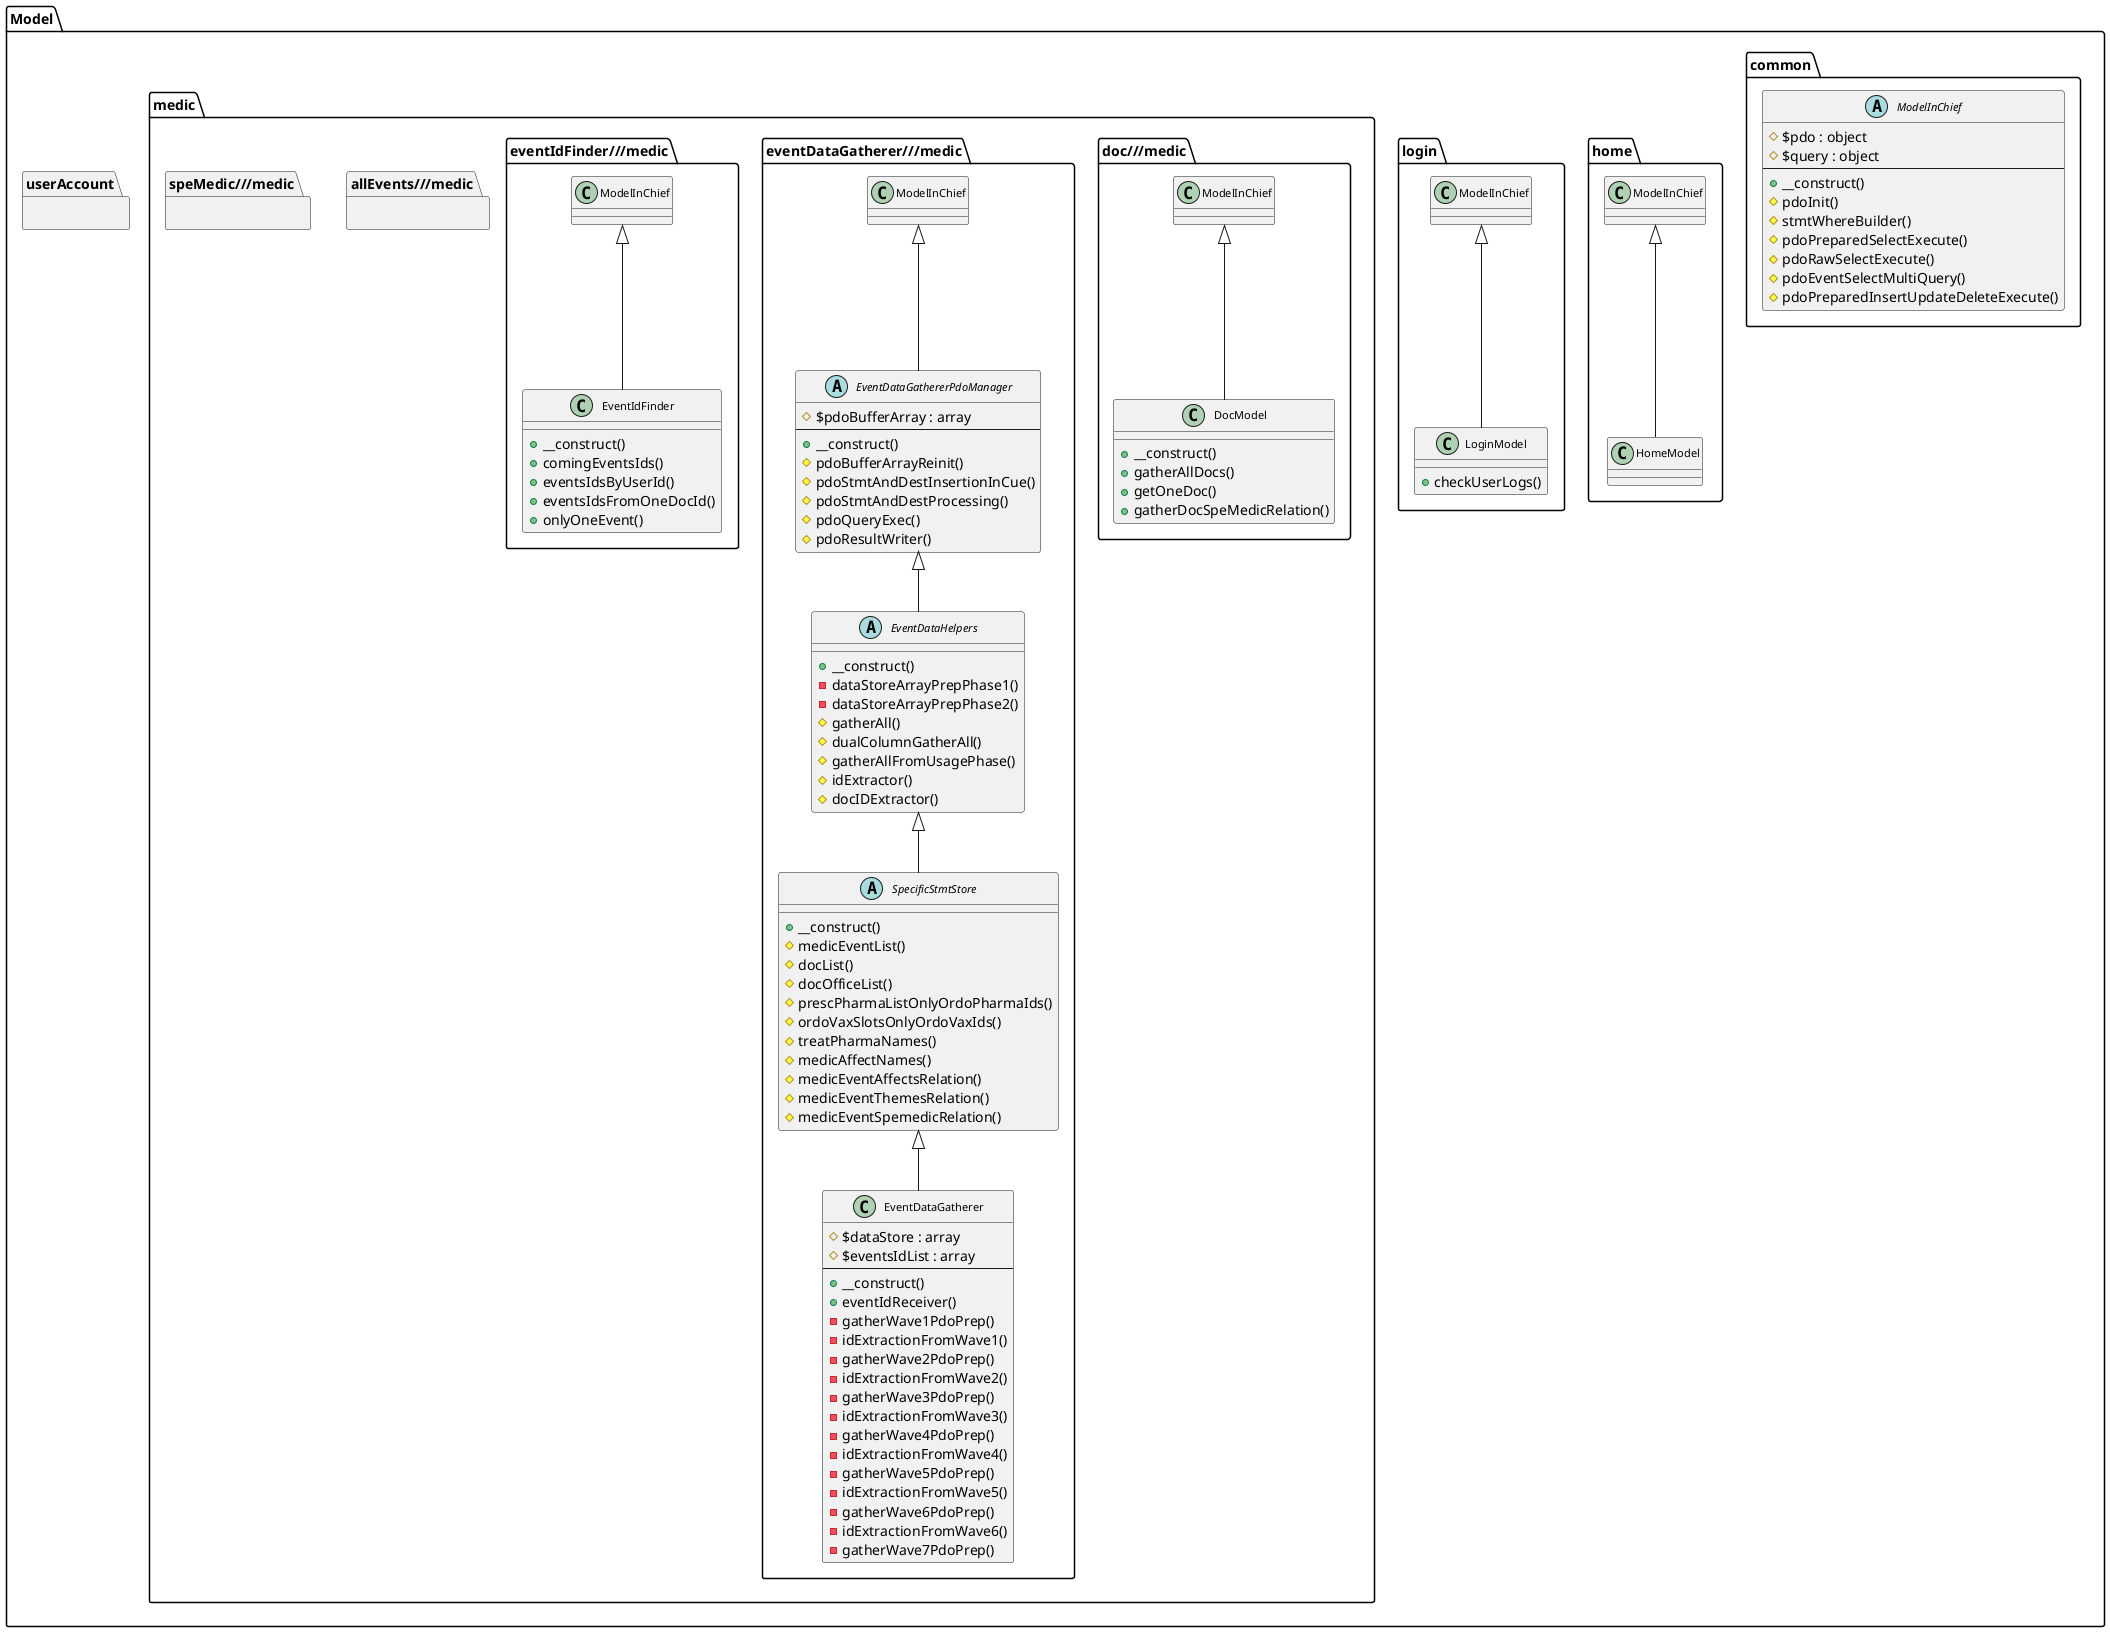 @startuml

skinparam ClassFontSize 11
skinparam ClassFontName Verdana



package Model {
    package common {
        abstract class ModelInChief {
            # $pdo : object
            #  $query : object
            --
            + __construct()
            # pdoInit()
            # stmtWhereBuilder()
            # pdoPreparedSelectExecute()
            # pdoRawSelectExecute()
            # pdoEventSelectMultiQuery()
            # pdoPreparedInsertUpdateDeleteExecute()
        }

    }


    package home {
        class HomeModel extends ModelInChief {

        }
    }


    package login {
        class LoginModel extends ModelInChief {
            + checkUserLogs()
        }
    }


    package medic {
        package allEvents///medic {

        }


        package doc///medic {
            class DocModel extends ModelInChief {
                + __construct()
                + gatherAllDocs()
                + getOneDoc()
                + gatherDocSpeMedicRelation()
            }

        }


        package doc///medic {

        }


        package eventDataGatherer///medic {
            abstract class EventDataGathererPdoManager extends ModelInChief {
                # $pdoBufferArray : array
                --
                + __construct()
                # pdoBufferArrayReinit()
                # pdoStmtAndDestInsertionInCue()
                # pdoStmtAndDestProcessing()
                # pdoQueryExec()
                # pdoResultWriter()
            }

            abstract class EventDataHelpers extends EventDataGathererPdoManager{
                + __construct()
                - dataStoreArrayPrepPhase1()
                - dataStoreArrayPrepPhase2()
                # gatherAll()
                # dualColumnGatherAll()
                # gatherAllFromUsagePhase()
                # idExtractor()
                # docIDExtractor()
            }

            abstract class SpecificStmtStore extends EventDataHelpers {
                + __construct()
                # medicEventList()
                # docList()
                # docOfficeList()
                # prescPharmaListOnlyOrdoPharmaIds()
                # ordoVaxSlotsOnlyOrdoVaxIds()
                # treatPharmaNames()
                # medicAffectNames()
                # medicEventAffectsRelation()
                # medicEventThemesRelation()
                # medicEventSpemedicRelation()
            }

            class EventDataGatherer extends SpecificStmtStore {
                # $dataStore : array
                # $eventsIdList : array
                --
                + __construct()
                + eventIdReceiver()
                - gatherWave1PdoPrep()
                - idExtractionFromWave1()
                - gatherWave2PdoPrep()
                - idExtractionFromWave2()
                - gatherWave3PdoPrep()
                - idExtractionFromWave3()
                - gatherWave4PdoPrep()
                - idExtractionFromWave4()
                - gatherWave5PdoPrep()
                - idExtractionFromWave5()
                - gatherWave6PdoPrep()
                - idExtractionFromWave6()
                - gatherWave7PdoPrep()
            }
        }


        package eventIdFinder///medic {
            class EventIdFinder extends ModelInChief {
                + __construct()
                + comingEventsIds()
                + eventsIdsByUserId()
                + eventsIdsFromOneDocId()
                + onlyOneEvent()
            }

        }


        package speMedic///medic {

        }
    }

    package userAccount {

    }
}



@enduml